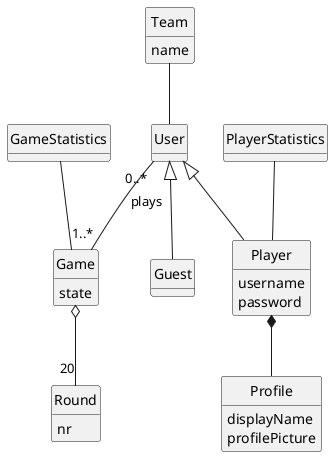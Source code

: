 @startuml

hide circle
hide empty methods

class User{

}
class Game{
    state
}
class GameStatistics{
    
}
class Player{
    username
    password
}
class PlayerStatistics{

}
class Profile{
    displayName
    profilePicture
}
class Round{
    nr
}
class Team{
    name
}

User <|-- Player
User <|-- Guest
User "0..*" -- "1..*" Game : plays
Player *-- Profile
Team -- User
Game o-- "20" Round
GameStatistics -- Game
PlayerStatistics -- Player
@enduml

